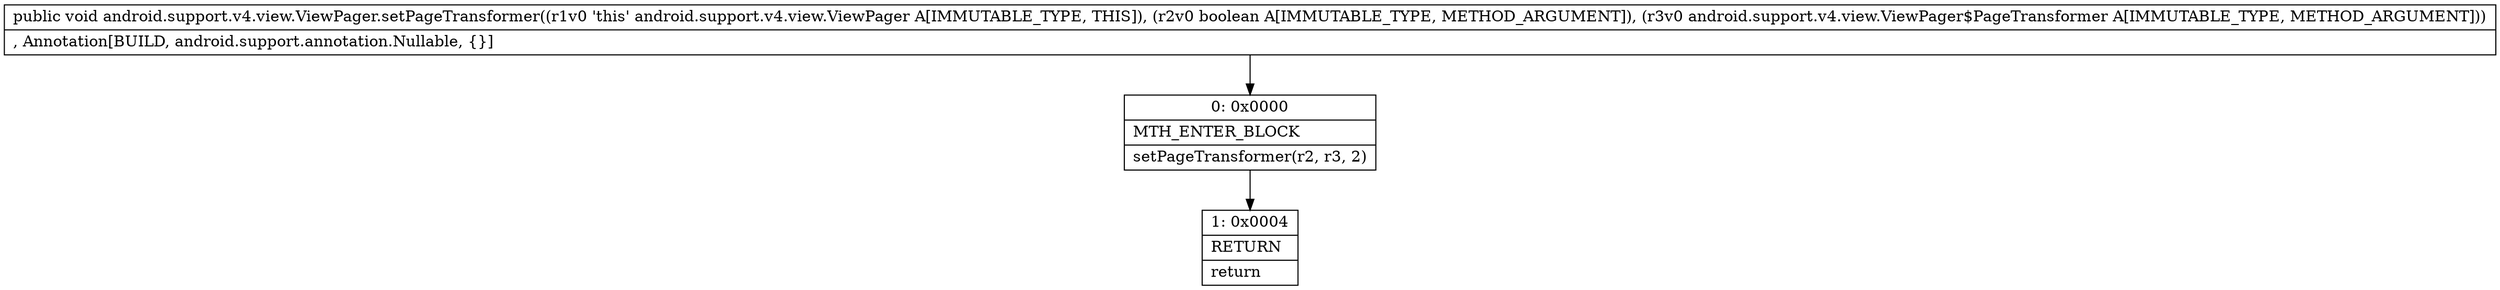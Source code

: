 digraph "CFG forandroid.support.v4.view.ViewPager.setPageTransformer(ZLandroid\/support\/v4\/view\/ViewPager$PageTransformer;)V" {
Node_0 [shape=record,label="{0\:\ 0x0000|MTH_ENTER_BLOCK\l|setPageTransformer(r2, r3, 2)\l}"];
Node_1 [shape=record,label="{1\:\ 0x0004|RETURN\l|return\l}"];
MethodNode[shape=record,label="{public void android.support.v4.view.ViewPager.setPageTransformer((r1v0 'this' android.support.v4.view.ViewPager A[IMMUTABLE_TYPE, THIS]), (r2v0 boolean A[IMMUTABLE_TYPE, METHOD_ARGUMENT]), (r3v0 android.support.v4.view.ViewPager$PageTransformer A[IMMUTABLE_TYPE, METHOD_ARGUMENT]))  | , Annotation[BUILD, android.support.annotation.Nullable, \{\}]\l}"];
MethodNode -> Node_0;
Node_0 -> Node_1;
}

